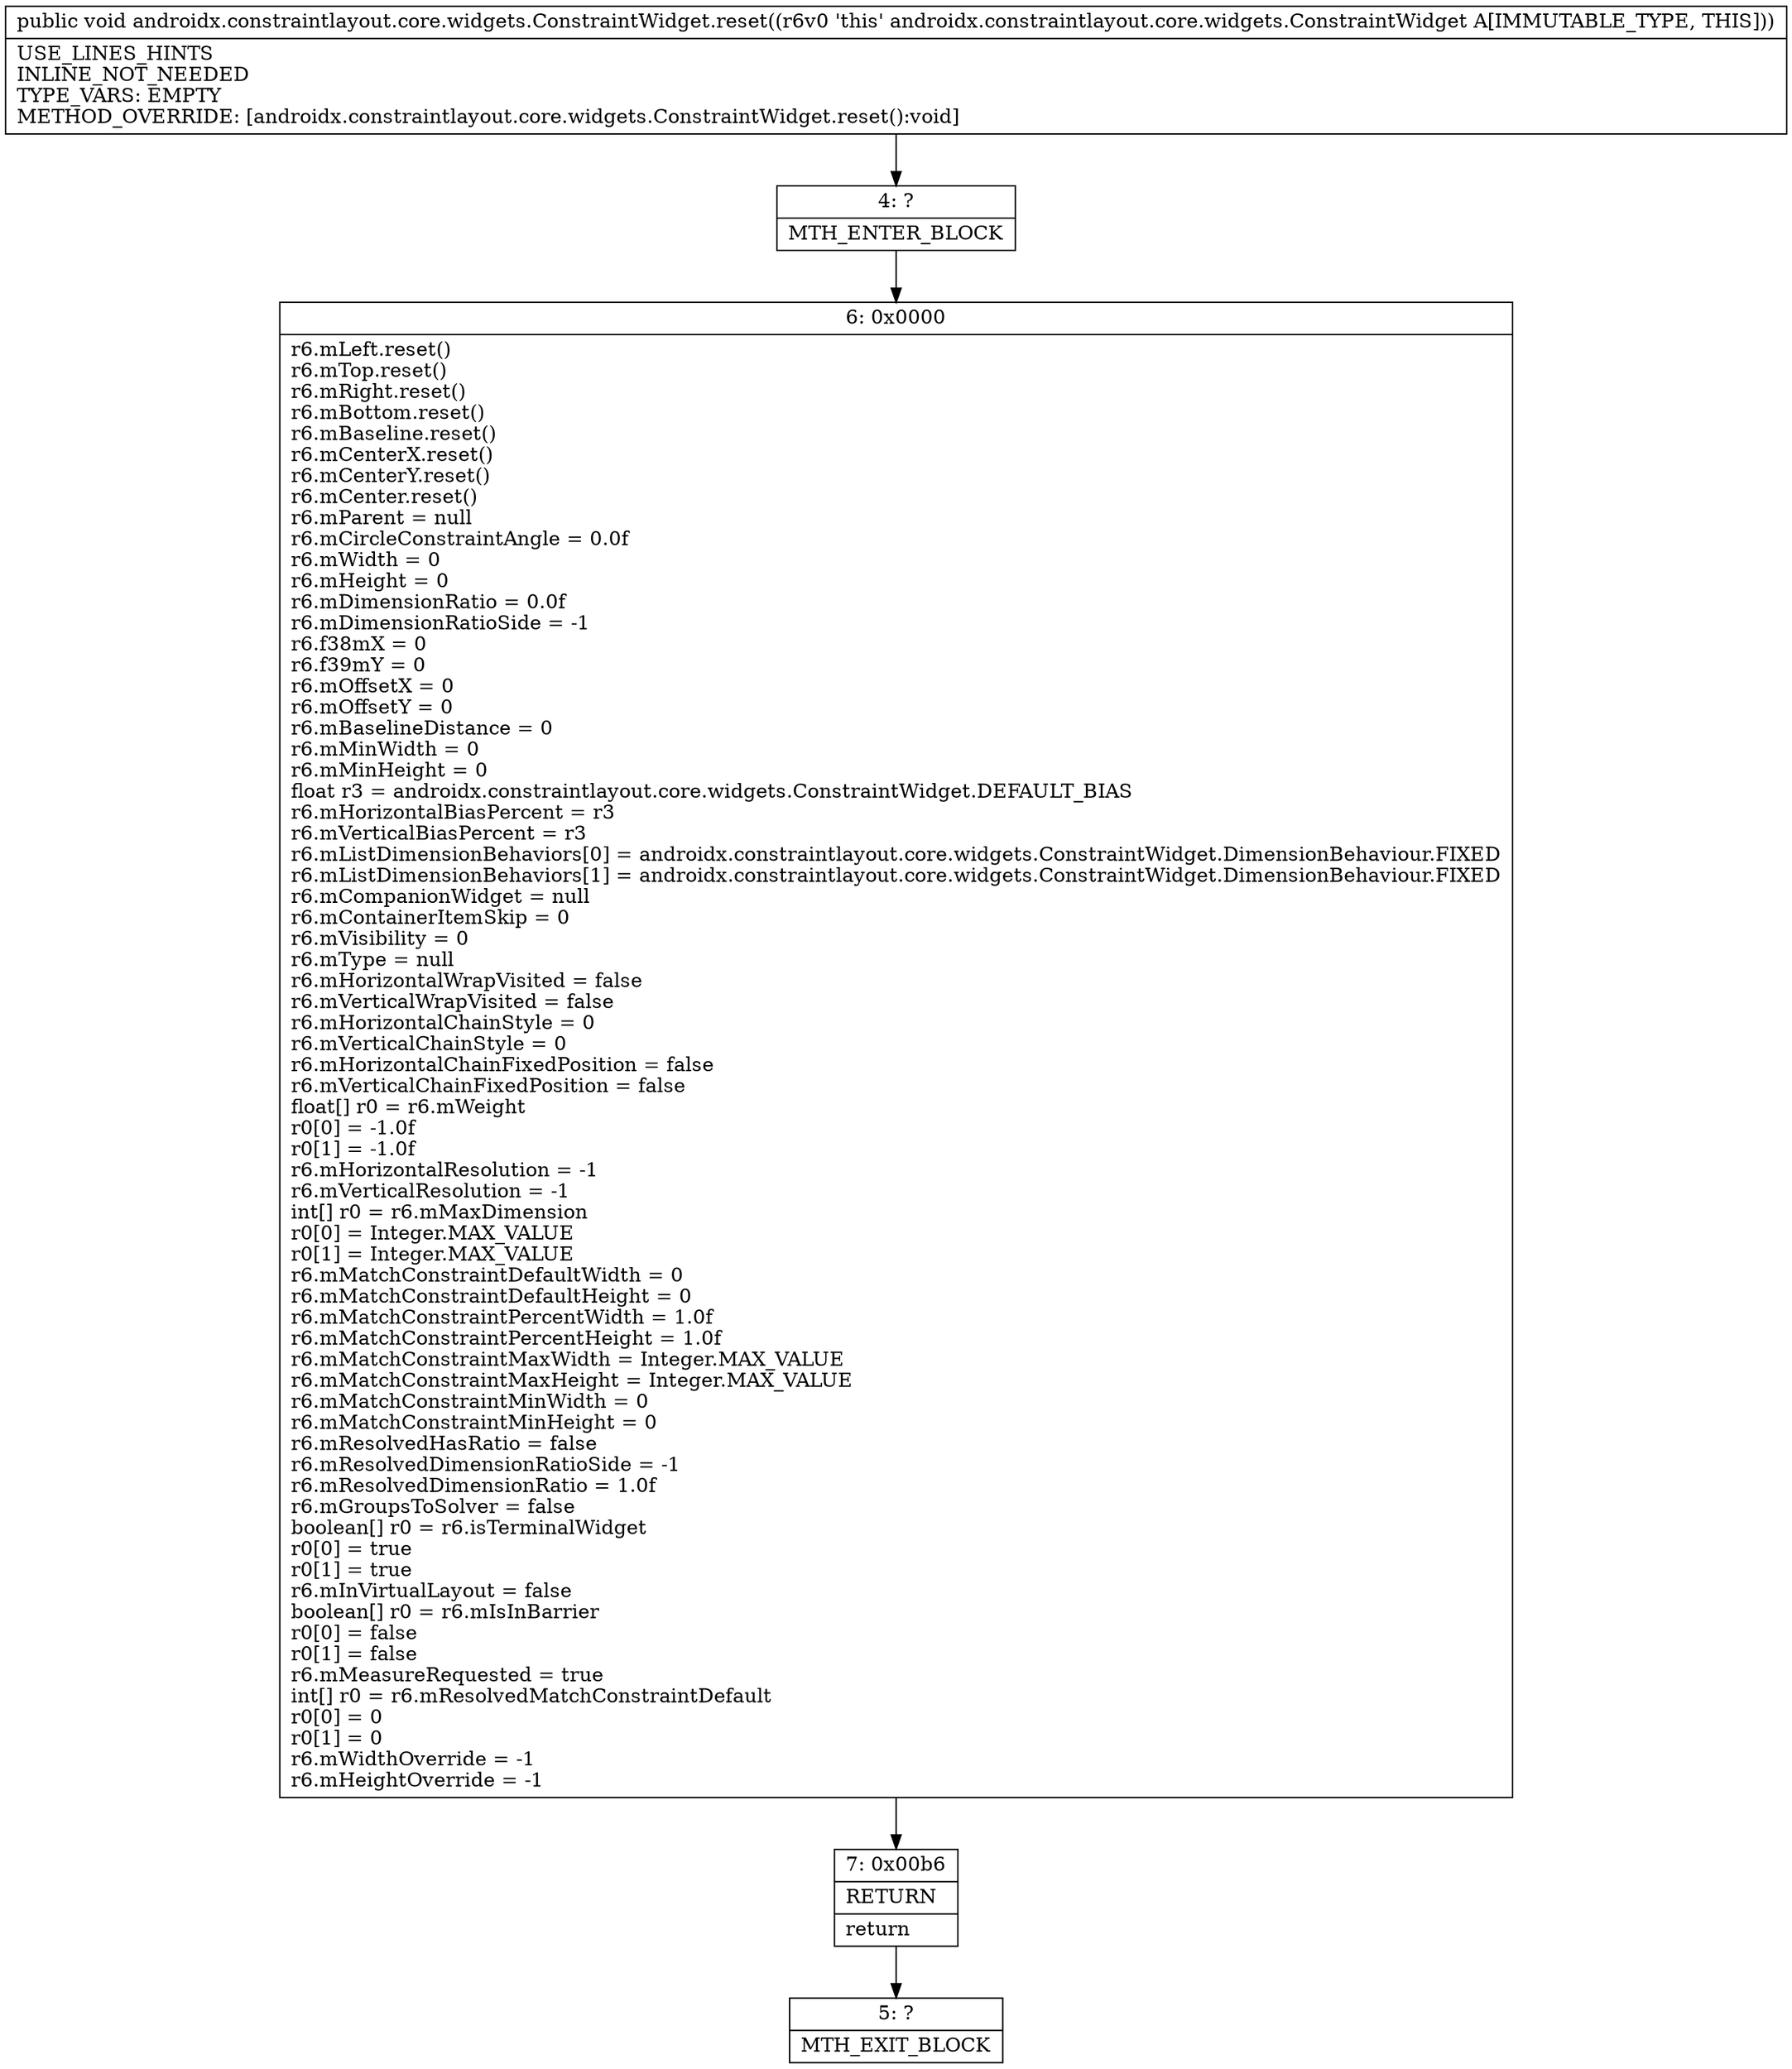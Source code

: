 digraph "CFG forandroidx.constraintlayout.core.widgets.ConstraintWidget.reset()V" {
Node_4 [shape=record,label="{4\:\ ?|MTH_ENTER_BLOCK\l}"];
Node_6 [shape=record,label="{6\:\ 0x0000|r6.mLeft.reset()\lr6.mTop.reset()\lr6.mRight.reset()\lr6.mBottom.reset()\lr6.mBaseline.reset()\lr6.mCenterX.reset()\lr6.mCenterY.reset()\lr6.mCenter.reset()\lr6.mParent = null\lr6.mCircleConstraintAngle = 0.0f\lr6.mWidth = 0\lr6.mHeight = 0\lr6.mDimensionRatio = 0.0f\lr6.mDimensionRatioSide = \-1\lr6.f38mX = 0\lr6.f39mY = 0\lr6.mOffsetX = 0\lr6.mOffsetY = 0\lr6.mBaselineDistance = 0\lr6.mMinWidth = 0\lr6.mMinHeight = 0\lfloat r3 = androidx.constraintlayout.core.widgets.ConstraintWidget.DEFAULT_BIAS\lr6.mHorizontalBiasPercent = r3\lr6.mVerticalBiasPercent = r3\lr6.mListDimensionBehaviors[0] = androidx.constraintlayout.core.widgets.ConstraintWidget.DimensionBehaviour.FIXED\lr6.mListDimensionBehaviors[1] = androidx.constraintlayout.core.widgets.ConstraintWidget.DimensionBehaviour.FIXED\lr6.mCompanionWidget = null\lr6.mContainerItemSkip = 0\lr6.mVisibility = 0\lr6.mType = null\lr6.mHorizontalWrapVisited = false\lr6.mVerticalWrapVisited = false\lr6.mHorizontalChainStyle = 0\lr6.mVerticalChainStyle = 0\lr6.mHorizontalChainFixedPosition = false\lr6.mVerticalChainFixedPosition = false\lfloat[] r0 = r6.mWeight\lr0[0] = \-1.0f\lr0[1] = \-1.0f\lr6.mHorizontalResolution = \-1\lr6.mVerticalResolution = \-1\lint[] r0 = r6.mMaxDimension\lr0[0] = Integer.MAX_VALUE\lr0[1] = Integer.MAX_VALUE\lr6.mMatchConstraintDefaultWidth = 0\lr6.mMatchConstraintDefaultHeight = 0\lr6.mMatchConstraintPercentWidth = 1.0f\lr6.mMatchConstraintPercentHeight = 1.0f\lr6.mMatchConstraintMaxWidth = Integer.MAX_VALUE\lr6.mMatchConstraintMaxHeight = Integer.MAX_VALUE\lr6.mMatchConstraintMinWidth = 0\lr6.mMatchConstraintMinHeight = 0\lr6.mResolvedHasRatio = false\lr6.mResolvedDimensionRatioSide = \-1\lr6.mResolvedDimensionRatio = 1.0f\lr6.mGroupsToSolver = false\lboolean[] r0 = r6.isTerminalWidget\lr0[0] = true\lr0[1] = true\lr6.mInVirtualLayout = false\lboolean[] r0 = r6.mIsInBarrier\lr0[0] = false\lr0[1] = false\lr6.mMeasureRequested = true\lint[] r0 = r6.mResolvedMatchConstraintDefault\lr0[0] = 0\lr0[1] = 0\lr6.mWidthOverride = \-1\lr6.mHeightOverride = \-1\l}"];
Node_7 [shape=record,label="{7\:\ 0x00b6|RETURN\l|return\l}"];
Node_5 [shape=record,label="{5\:\ ?|MTH_EXIT_BLOCK\l}"];
MethodNode[shape=record,label="{public void androidx.constraintlayout.core.widgets.ConstraintWidget.reset((r6v0 'this' androidx.constraintlayout.core.widgets.ConstraintWidget A[IMMUTABLE_TYPE, THIS]))  | USE_LINES_HINTS\lINLINE_NOT_NEEDED\lTYPE_VARS: EMPTY\lMETHOD_OVERRIDE: [androidx.constraintlayout.core.widgets.ConstraintWidget.reset():void]\l}"];
MethodNode -> Node_4;Node_4 -> Node_6;
Node_6 -> Node_7;
Node_7 -> Node_5;
}

